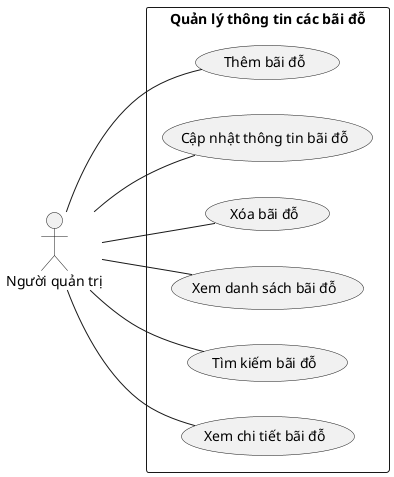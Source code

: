 @startuml manage_parkings

left to right direction
skinparam packageStyle rect

actor "Người quản trị" as Admin

rectangle "Quản lý thông tin các bãi đỗ" as ManageParkings {
  'Admin'
    Admin -- (Thêm bãi đỗ)
    Admin -- (Cập nhật thông tin bãi đỗ)
    Admin -- (Xóa bãi đỗ)
    Admin -- (Xem danh sách bãi đỗ)
    Admin -- (Tìm kiếm bãi đỗ)
    Admin -- (Xem chi tiết bãi đỗ)
}
@enduml